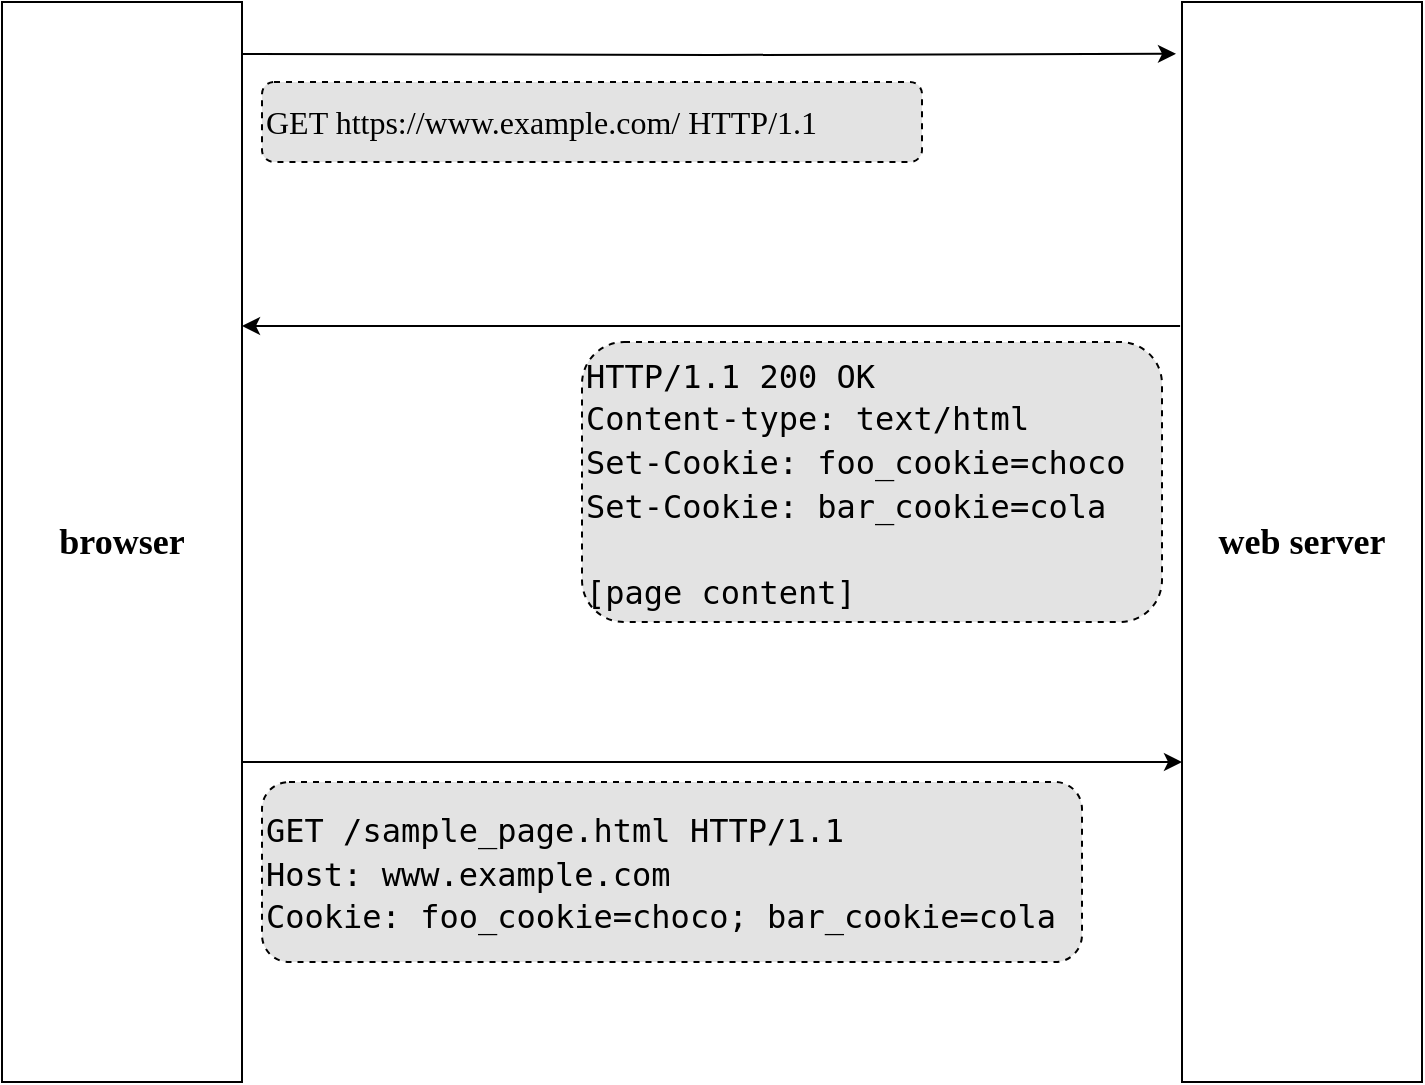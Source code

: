 <mxfile version="20.5.3" type="github">
  <diagram id="7V-S8SnR5zC5HYMFqcfr" name="Page-1">
    <mxGraphModel dx="1550" dy="959" grid="1" gridSize="10" guides="1" tooltips="1" connect="1" arrows="1" fold="1" page="1" pageScale="1" pageWidth="850" pageHeight="1100" math="0" shadow="0">
      <root>
        <mxCell id="0" />
        <mxCell id="1" parent="0" />
        <mxCell id="ErsPlG-VnDmUJLIbp3NH-5" style="edgeStyle=orthogonalEdgeStyle;rounded=0;orthogonalLoop=1;jettySize=auto;html=1;fontFamily=Lucida Console;fontSize=18;entryX=-0.025;entryY=0.048;entryDx=0;entryDy=0;entryPerimeter=0;" edge="1" parent="1" target="ErsPlG-VnDmUJLIbp3NH-3">
          <mxGeometry relative="1" as="geometry">
            <mxPoint x="180" y="156" as="sourcePoint" />
            <mxPoint x="570" y="156" as="targetPoint" />
          </mxGeometry>
        </mxCell>
        <mxCell id="ErsPlG-VnDmUJLIbp3NH-9" style="edgeStyle=orthogonalEdgeStyle;rounded=0;orthogonalLoop=1;jettySize=auto;html=1;fontFamily=Comic Sans MS;fontSize=16;" edge="1" parent="1" source="ErsPlG-VnDmUJLIbp3NH-2" target="ErsPlG-VnDmUJLIbp3NH-3">
          <mxGeometry relative="1" as="geometry">
            <Array as="points">
              <mxPoint x="440" y="510" />
              <mxPoint x="440" y="510" />
            </Array>
          </mxGeometry>
        </mxCell>
        <mxCell id="ErsPlG-VnDmUJLIbp3NH-2" value="&lt;b&gt;&lt;font style=&quot;font-size: 18px;&quot; face=&quot;Lucida Console&quot;&gt;browser&lt;/font&gt;&lt;/b&gt;" style="rounded=0;whiteSpace=wrap;html=1;" vertex="1" parent="1">
          <mxGeometry x="60" y="130" width="120" height="540" as="geometry" />
        </mxCell>
        <mxCell id="ErsPlG-VnDmUJLIbp3NH-7" style="edgeStyle=orthogonalEdgeStyle;rounded=0;orthogonalLoop=1;jettySize=auto;html=1;entryX=1;entryY=0.5;entryDx=0;entryDy=0;fontFamily=Comic Sans MS;fontSize=18;exitX=-0.008;exitY=0.3;exitDx=0;exitDy=0;exitPerimeter=0;" edge="1" parent="1" source="ErsPlG-VnDmUJLIbp3NH-3">
          <mxGeometry relative="1" as="geometry">
            <mxPoint x="570" y="292" as="sourcePoint" />
            <mxPoint x="180" y="292" as="targetPoint" />
          </mxGeometry>
        </mxCell>
        <mxCell id="ErsPlG-VnDmUJLIbp3NH-3" value="&lt;b&gt;&lt;font style=&quot;font-size: 18px;&quot; face=&quot;Lucida Console&quot;&gt;web server&lt;/font&gt;&lt;/b&gt;" style="rounded=0;whiteSpace=wrap;html=1;" vertex="1" parent="1">
          <mxGeometry x="650" y="130" width="120" height="540" as="geometry" />
        </mxCell>
        <mxCell id="ErsPlG-VnDmUJLIbp3NH-6" value="&lt;div align=&quot;left&quot;&gt;&lt;font style=&quot;font-size: 16px;&quot; face=&quot;Comic Sans MS&quot;&gt;GET https://www.example.com/ HTTP/1.1 &lt;/font&gt;&lt;/div&gt;" style="rounded=1;whiteSpace=wrap;html=1;fontFamily=Lucida Console;fontSize=18;dashed=1;fillColor=#E3E3E3;align=left;" vertex="1" parent="1">
          <mxGeometry x="190" y="170" width="330" height="40" as="geometry" />
        </mxCell>
        <mxCell id="ErsPlG-VnDmUJLIbp3NH-8" value="&lt;div align=&quot;left&quot;&gt;&lt;pre class=&quot;brush: http notranslate&quot;&gt;&lt;font style=&quot;font-size: 16px;&quot;&gt;&lt;code&gt;&lt;span class=&quot;token response-status&quot;&gt;&lt;span class=&quot;token http-version property&quot;&gt;HTTP/1.1&lt;/span&gt; &lt;span class=&quot;token status-code number&quot;&gt;200&lt;/span&gt; &lt;span class=&quot;token reason-phrase string&quot;&gt;OK&lt;/span&gt;&lt;/span&gt;&lt;br&gt;&lt;span class=&quot;token header&quot;&gt;&lt;span class=&quot;token header-name keyword&quot;&gt;Content-type&lt;/span&gt;&lt;span class=&quot;token punctuation&quot;&gt;:&lt;/span&gt; &lt;span class=&quot;token header-value&quot;&gt;text/html&lt;/span&gt;&lt;/span&gt;&lt;br&gt;&lt;span class=&quot;token header&quot;&gt;&lt;span class=&quot;token header-name keyword&quot;&gt;Set-Cookie&lt;/span&gt;&lt;span class=&quot;token punctuation&quot;&gt;:&lt;/span&gt; &lt;span class=&quot;token header-value&quot;&gt;foo_cookie=choco&lt;/span&gt;&lt;/span&gt;&lt;br&gt;&lt;span class=&quot;token header&quot;&gt;&lt;span class=&quot;token header-name keyword&quot;&gt;Set-Cookie&lt;/span&gt;&lt;span class=&quot;token punctuation&quot;&gt;:&lt;/span&gt; &lt;span class=&quot;token header-value&quot;&gt;bar_cookie=cola&lt;/span&gt;&lt;/span&gt;&lt;br&gt;&lt;span class=&quot;token text-html&quot;&gt;&lt;br&gt;[page content]&lt;/span&gt;&lt;/code&gt;&lt;/font&gt;&lt;/pre&gt;&lt;/div&gt;" style="rounded=1;whiteSpace=wrap;html=1;fontFamily=Lucida Console;fontSize=18;dashed=1;fillColor=#E3E3E3;align=left;" vertex="1" parent="1">
          <mxGeometry x="350" y="300" width="290" height="140" as="geometry" />
        </mxCell>
        <mxCell id="ErsPlG-VnDmUJLIbp3NH-10" value="&lt;div class=&quot;code-example&quot; align=&quot;left&quot;&gt;&lt;pre class=&quot;brush: http notranslate&quot;&gt;&lt;font style=&quot;font-size: 16px;&quot;&gt;&lt;code&gt;&lt;span class=&quot;token request-line&quot;&gt;&lt;span class=&quot;token method property&quot;&gt;GET&lt;/span&gt; &lt;span class=&quot;token request-target url&quot;&gt;&lt;span class=&quot;token path&quot;&gt;&lt;span class=&quot;token path-separator&quot;&gt;/&lt;/span&gt;sample_page.html&lt;/span&gt;&lt;/span&gt; &lt;span class=&quot;token http-version property&quot;&gt;HTTP/1.1&lt;/span&gt;&lt;/span&gt;&lt;br&gt;&lt;span class=&quot;token header&quot;&gt;&lt;span class=&quot;token header-name keyword&quot;&gt;Host&lt;/span&gt;&lt;span class=&quot;token punctuation&quot;&gt;:&lt;/span&gt; &lt;span class=&quot;token header-value&quot;&gt;www.example.com&lt;/span&gt;&lt;/span&gt;&lt;br&gt;&lt;span class=&quot;token header&quot;&gt;&lt;span class=&quot;token header-name keyword&quot;&gt;Cookie&lt;/span&gt;&lt;span class=&quot;token punctuation&quot;&gt;:&lt;/span&gt; &lt;span class=&quot;token header-value&quot;&gt;&lt;/span&gt;&lt;/span&gt;&lt;/code&gt;&lt;/font&gt;&lt;font style=&quot;font-size: 16px;&quot;&gt;&lt;code&gt;&lt;span class=&quot;token header&quot;&gt;&lt;span class=&quot;token header-value&quot;&gt;foo_cookie=choco&lt;/span&gt;&lt;/span&gt;&lt;/code&gt;&lt;/font&gt;&lt;font style=&quot;font-size: 16px;&quot;&gt;&lt;code&gt;&lt;span class=&quot;token header&quot;&gt;&lt;span class=&quot;token header-value&quot;&gt;; &lt;/span&gt;&lt;/span&gt;&lt;/code&gt;&lt;/font&gt;&lt;font style=&quot;font-size: 16px;&quot;&gt;&lt;code&gt;&lt;span class=&quot;token header&quot;&gt;&lt;span class=&quot;token header-value&quot;&gt;bar_cookie=cola&lt;/span&gt;&lt;/span&gt;&lt;/code&gt;&lt;/font&gt;&lt;/pre&gt;&lt;/div&gt;" style="rounded=1;whiteSpace=wrap;html=1;fontFamily=Lucida Console;fontSize=18;dashed=1;fillColor=#E3E3E3;align=left;" vertex="1" parent="1">
          <mxGeometry x="190" y="520" width="410" height="90" as="geometry" />
        </mxCell>
      </root>
    </mxGraphModel>
  </diagram>
</mxfile>
